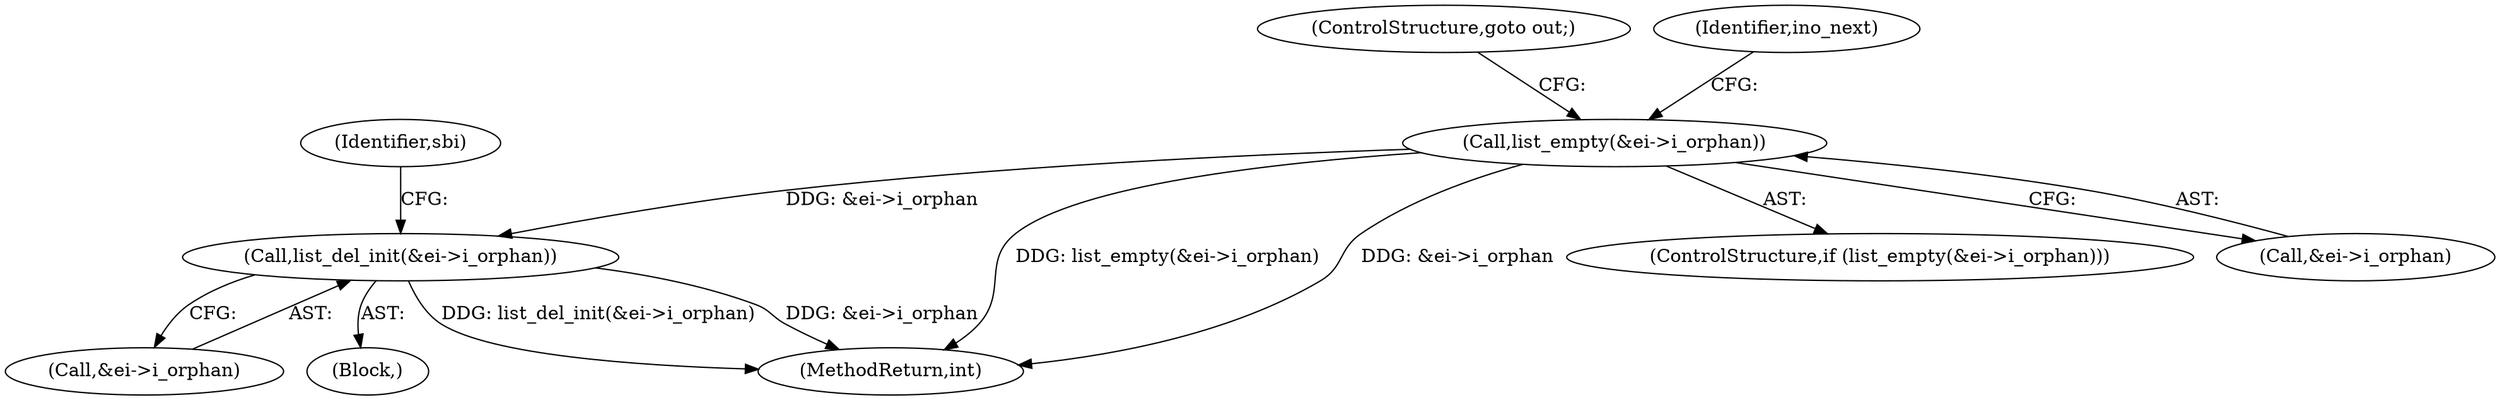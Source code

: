 digraph "0_linux_c9b92530a723ac5ef8e352885a1862b18f31b2f5_0@pointer" {
"1000165" [label="(Call,list_del_init(&ei->i_orphan))"];
"1000136" [label="(Call,list_empty(&ei->i_orphan))"];
"1000135" [label="(ControlStructure,if (list_empty(&ei->i_orphan)))"];
"1000141" [label="(ControlStructure,goto out;)"];
"1000166" [label="(Call,&ei->i_orphan)"];
"1000143" [label="(Identifier,ino_next)"];
"1000105" [label="(Block,)"];
"1000299" [label="(MethodReturn,int)"];
"1000173" [label="(Identifier,sbi)"];
"1000165" [label="(Call,list_del_init(&ei->i_orphan))"];
"1000136" [label="(Call,list_empty(&ei->i_orphan))"];
"1000137" [label="(Call,&ei->i_orphan)"];
"1000165" -> "1000105"  [label="AST: "];
"1000165" -> "1000166"  [label="CFG: "];
"1000166" -> "1000165"  [label="AST: "];
"1000173" -> "1000165"  [label="CFG: "];
"1000165" -> "1000299"  [label="DDG: list_del_init(&ei->i_orphan)"];
"1000165" -> "1000299"  [label="DDG: &ei->i_orphan"];
"1000136" -> "1000165"  [label="DDG: &ei->i_orphan"];
"1000136" -> "1000135"  [label="AST: "];
"1000136" -> "1000137"  [label="CFG: "];
"1000137" -> "1000136"  [label="AST: "];
"1000141" -> "1000136"  [label="CFG: "];
"1000143" -> "1000136"  [label="CFG: "];
"1000136" -> "1000299"  [label="DDG: list_empty(&ei->i_orphan)"];
"1000136" -> "1000299"  [label="DDG: &ei->i_orphan"];
}
